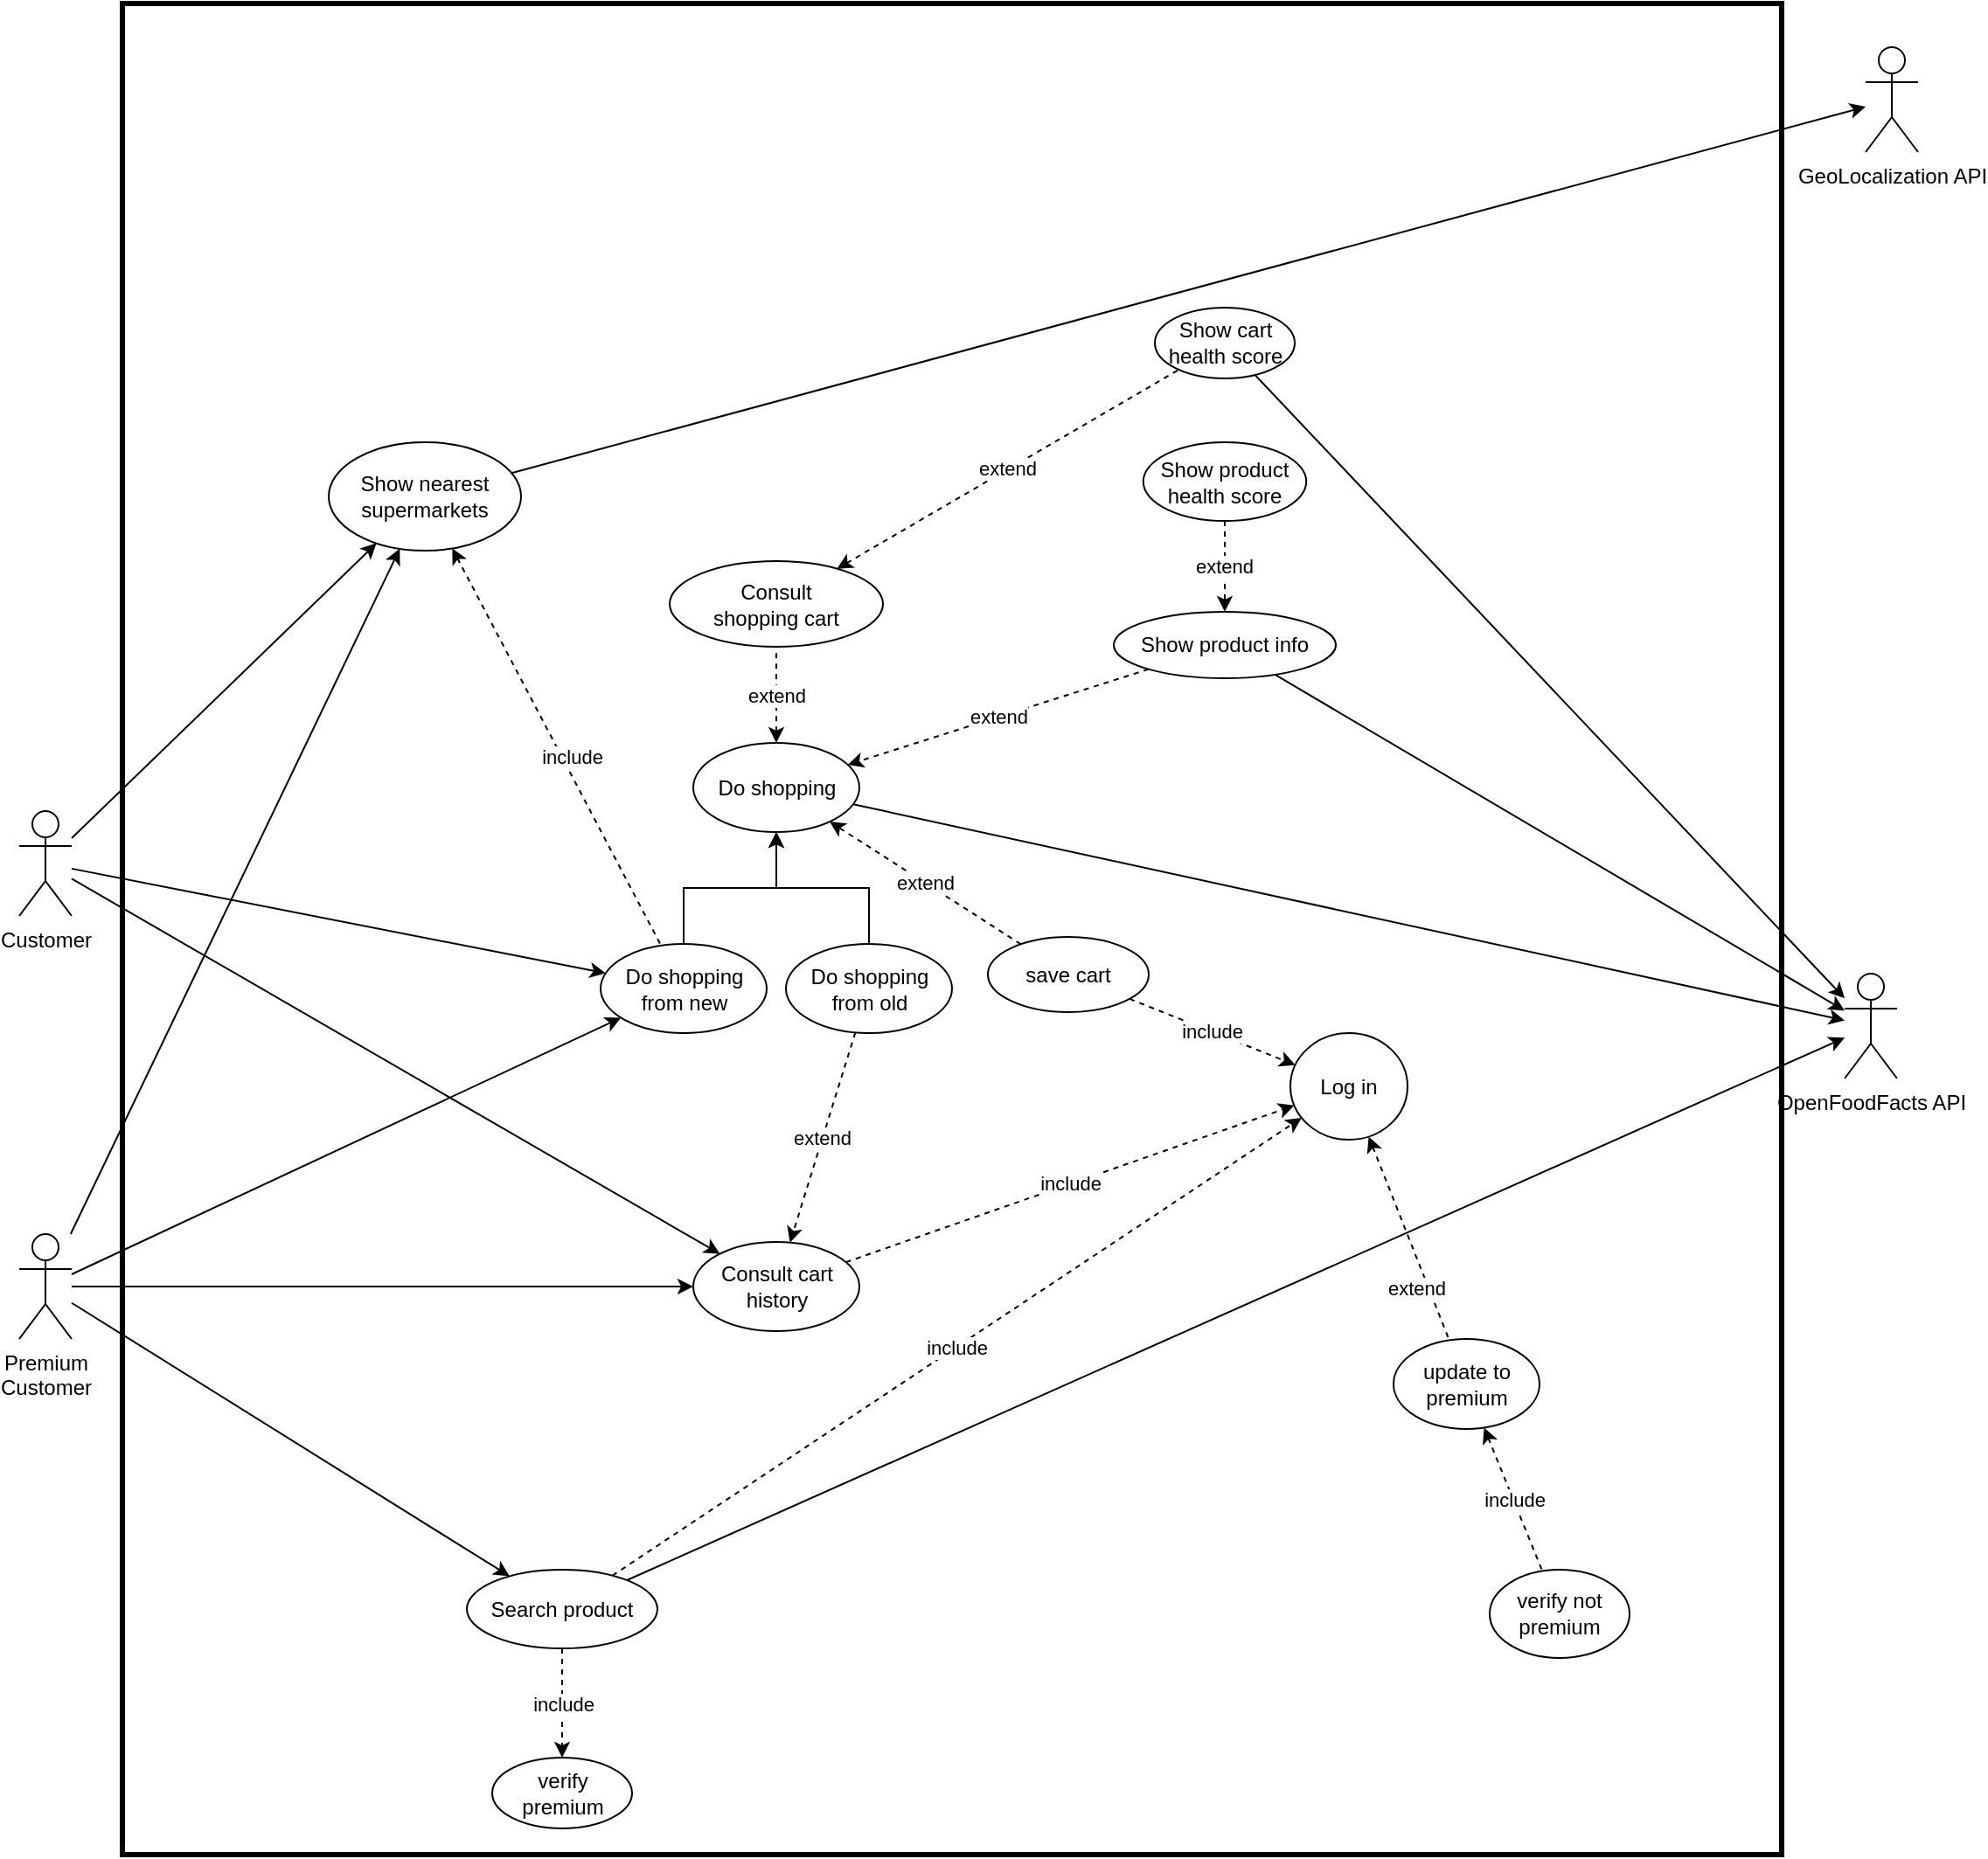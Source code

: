 <mxfile version="20.8.10" type="device"><diagram id="9BNVDpRaLbvwUCKZo-LV" name="Page-1"><mxGraphModel dx="2074" dy="1974" grid="0" gridSize="10" guides="1" tooltips="1" connect="1" arrows="1" fold="1" page="1" pageScale="1" pageWidth="1100" pageHeight="850" math="0" shadow="0"><root><mxCell id="0"/><mxCell id="1" parent="0"/><mxCell id="qYLTg_p8mvOSzE9UFlX0-16" style="edgeStyle=none;rounded=0;orthogonalLoop=1;jettySize=auto;html=1;startArrow=none;startFill=0;endArrow=classic;endFill=1;" parent="1" source="qYLTg_p8mvOSzE9UFlX0-1" target="qYLTg_p8mvOSzE9UFlX0-30" edge="1"><mxGeometry relative="1" as="geometry"/></mxCell><mxCell id="qYLTg_p8mvOSzE9UFlX0-22" style="edgeStyle=none;rounded=0;orthogonalLoop=1;jettySize=auto;html=1;startArrow=none;startFill=0;endArrow=classic;endFill=1;" parent="1" source="qYLTg_p8mvOSzE9UFlX0-1" target="qYLTg_p8mvOSzE9UFlX0-20" edge="1"><mxGeometry relative="1" as="geometry"/></mxCell><mxCell id="qYLTg_p8mvOSzE9UFlX0-32" style="edgeStyle=none;rounded=0;orthogonalLoop=1;jettySize=auto;html=1;startArrow=none;startFill=0;endArrow=classic;endFill=1;" parent="1" source="qYLTg_p8mvOSzE9UFlX0-1" target="qYLTg_p8mvOSzE9UFlX0-35" edge="1"><mxGeometry relative="1" as="geometry"/></mxCell><mxCell id="qYLTg_p8mvOSzE9UFlX0-1" value="Customer" style="shape=umlActor;verticalLabelPosition=bottom;verticalAlign=top;html=1;outlineConnect=0;" parent="1" vertex="1"><mxGeometry x="62" y="229" width="30" height="60" as="geometry"/></mxCell><mxCell id="qYLTg_p8mvOSzE9UFlX0-21" style="edgeStyle=none;rounded=0;orthogonalLoop=1;jettySize=auto;html=1;startArrow=none;startFill=0;endArrow=classic;endFill=1;" parent="1" source="qYLTg_p8mvOSzE9UFlX0-3" target="qYLTg_p8mvOSzE9UFlX0-20" edge="1"><mxGeometry relative="1" as="geometry"/></mxCell><mxCell id="qYLTg_p8mvOSzE9UFlX0-33" style="edgeStyle=none;rounded=0;orthogonalLoop=1;jettySize=auto;html=1;startArrow=none;startFill=0;endArrow=classic;endFill=1;" parent="1" source="qYLTg_p8mvOSzE9UFlX0-3" target="qYLTg_p8mvOSzE9UFlX0-35" edge="1"><mxGeometry relative="1" as="geometry"/></mxCell><mxCell id="qYLTg_p8mvOSzE9UFlX0-34" style="edgeStyle=none;rounded=0;orthogonalLoop=1;jettySize=auto;html=1;startArrow=none;startFill=0;endArrow=classic;endFill=1;" parent="1" source="qYLTg_p8mvOSzE9UFlX0-3" target="qYLTg_p8mvOSzE9UFlX0-30" edge="1"><mxGeometry relative="1" as="geometry"/></mxCell><mxCell id="qYLTg_p8mvOSzE9UFlX0-60" style="edgeStyle=none;rounded=0;orthogonalLoop=1;jettySize=auto;html=1;startArrow=none;startFill=0;endArrow=classic;endFill=1;" parent="1" source="qYLTg_p8mvOSzE9UFlX0-3" target="qYLTg_p8mvOSzE9UFlX0-59" edge="1"><mxGeometry relative="1" as="geometry"/></mxCell><mxCell id="qYLTg_p8mvOSzE9UFlX0-3" value="&lt;div&gt;Premium&lt;/div&gt;&lt;div&gt;Customer&lt;/div&gt;" style="shape=umlActor;verticalLabelPosition=bottom;verticalAlign=top;html=1;outlineConnect=0;" parent="1" vertex="1"><mxGeometry x="62" y="471" width="30" height="60" as="geometry"/></mxCell><mxCell id="qYLTg_p8mvOSzE9UFlX0-40" value="" style="edgeStyle=none;rounded=0;orthogonalLoop=1;jettySize=auto;html=1;startArrow=classic;startFill=1;endArrow=none;endFill=0;" parent="1" source="qYLTg_p8mvOSzE9UFlX0-5" target="qYLTg_p8mvOSzE9UFlX0-15" edge="1"><mxGeometry relative="1" as="geometry"/></mxCell><mxCell id="qYLTg_p8mvOSzE9UFlX0-5" value="OpenFoodFacts API" style="shape=umlActor;verticalLabelPosition=bottom;verticalAlign=top;html=1;outlineConnect=0;" parent="1" vertex="1"><mxGeometry x="1106" y="322" width="30" height="60" as="geometry"/></mxCell><mxCell id="qYLTg_p8mvOSzE9UFlX0-6" value="GeoLocalization API" style="shape=umlActor;verticalLabelPosition=bottom;verticalAlign=top;html=1;outlineConnect=0;" parent="1" vertex="1"><mxGeometry x="1118" y="-208" width="30" height="60" as="geometry"/></mxCell><mxCell id="qYLTg_p8mvOSzE9UFlX0-57" value="extend" style="edgeStyle=none;rounded=0;orthogonalLoop=1;jettySize=auto;html=1;dashed=1;startArrow=classic;startFill=1;endArrow=none;endFill=0;" parent="1" source="qYLTg_p8mvOSzE9UFlX0-7" target="qYLTg_p8mvOSzE9UFlX0-56" edge="1"><mxGeometry relative="1" as="geometry"/></mxCell><mxCell id="qYLTg_p8mvOSzE9UFlX0-7" value="&lt;div&gt;Consult &lt;br&gt;&lt;/div&gt;&lt;div&gt;shopping cart&lt;/div&gt;" style="ellipse;whiteSpace=wrap;html=1;" parent="1" vertex="1"><mxGeometry x="434" y="86" width="122" height="49" as="geometry"/></mxCell><mxCell id="zh8BzjusfWyUjgj4Nt1s-3" value="extend" style="edgeStyle=none;rounded=0;orthogonalLoop=1;jettySize=auto;html=1;dashed=1;startArrow=classic;startFill=1;endArrow=none;endFill=0;" parent="1" source="qYLTg_p8mvOSzE9UFlX0-8" target="zh8BzjusfWyUjgj4Nt1s-2" edge="1"><mxGeometry x="0.448" y="-7" relative="1" as="geometry"><mxPoint as="offset"/></mxGeometry></mxCell><mxCell id="qYLTg_p8mvOSzE9UFlX0-8" value="Log in" style="ellipse;whiteSpace=wrap;html=1;" parent="1" vertex="1"><mxGeometry x="789" y="356" width="67" height="61" as="geometry"/></mxCell><mxCell id="qYLTg_p8mvOSzE9UFlX0-18" value="extend" style="edgeStyle=none;rounded=0;orthogonalLoop=1;jettySize=auto;html=1;startArrow=classic;startFill=1;endArrow=none;endFill=0;dashed=1;" parent="1" source="qYLTg_p8mvOSzE9UFlX0-15" target="qYLTg_p8mvOSzE9UFlX0-7" edge="1"><mxGeometry relative="1" as="geometry"/></mxCell><mxCell id="qYLTg_p8mvOSzE9UFlX0-24" value="extend" style="edgeStyle=none;rounded=0;orthogonalLoop=1;jettySize=auto;html=1;startArrow=none;startFill=0;endArrow=classic;endFill=1;dashed=1;" parent="1" source="qYLTg_p8mvOSzE9UFlX0-36" target="qYLTg_p8mvOSzE9UFlX0-20" edge="1"><mxGeometry relative="1" as="geometry"/></mxCell><mxCell id="qYLTg_p8mvOSzE9UFlX0-15" value="Do shopping" style="ellipse;whiteSpace=wrap;html=1;" parent="1" vertex="1"><mxGeometry x="447.5" y="190" width="95" height="51" as="geometry"/></mxCell><mxCell id="qYLTg_p8mvOSzE9UFlX0-29" value="include" style="edgeStyle=none;rounded=0;orthogonalLoop=1;jettySize=auto;html=1;dashed=1;startArrow=none;startFill=0;endArrow=classic;endFill=1;" parent="1" source="qYLTg_p8mvOSzE9UFlX0-20" target="qYLTg_p8mvOSzE9UFlX0-8" edge="1"><mxGeometry relative="1" as="geometry"/></mxCell><mxCell id="qYLTg_p8mvOSzE9UFlX0-20" value="Consult cart history " style="ellipse;whiteSpace=wrap;html=1;" parent="1" vertex="1"><mxGeometry x="447.5" y="475.5" width="95" height="51" as="geometry"/></mxCell><mxCell id="qYLTg_p8mvOSzE9UFlX0-27" value="extend" style="edgeStyle=none;rounded=0;orthogonalLoop=1;jettySize=auto;html=1;dashed=1;startArrow=none;startFill=0;endArrow=classic;endFill=1;" parent="1" source="qYLTg_p8mvOSzE9UFlX0-25" target="qYLTg_p8mvOSzE9UFlX0-15" edge="1"><mxGeometry relative="1" as="geometry"/></mxCell><mxCell id="qYLTg_p8mvOSzE9UFlX0-28" value="include" style="edgeStyle=none;rounded=0;orthogonalLoop=1;jettySize=auto;html=1;dashed=1;startArrow=none;startFill=0;endArrow=classic;endFill=1;" parent="1" source="qYLTg_p8mvOSzE9UFlX0-25" target="qYLTg_p8mvOSzE9UFlX0-8" edge="1"><mxGeometry relative="1" as="geometry"/></mxCell><mxCell id="qYLTg_p8mvOSzE9UFlX0-25" value="save cart" style="ellipse;whiteSpace=wrap;html=1;" parent="1" vertex="1"><mxGeometry x="616" y="301" width="92" height="43" as="geometry"/></mxCell><mxCell id="qYLTg_p8mvOSzE9UFlX0-31" value="include" style="edgeStyle=none;rounded=0;orthogonalLoop=1;jettySize=auto;html=1;dashed=1;startArrow=classic;startFill=1;endArrow=none;endFill=0;" parent="1" source="qYLTg_p8mvOSzE9UFlX0-30" target="qYLTg_p8mvOSzE9UFlX0-35" edge="1"><mxGeometry x="0.066" y="5" relative="1" as="geometry"><mxPoint as="offset"/></mxGeometry></mxCell><mxCell id="qYLTg_p8mvOSzE9UFlX0-39" style="rounded=0;orthogonalLoop=1;jettySize=auto;html=1;startArrow=none;startFill=0;endArrow=classic;endFill=1;" parent="1" source="qYLTg_p8mvOSzE9UFlX0-30" target="qYLTg_p8mvOSzE9UFlX0-6" edge="1"><mxGeometry relative="1" as="geometry"/></mxCell><mxCell id="qYLTg_p8mvOSzE9UFlX0-30" value="Show nearest supermarkets" style="ellipse;whiteSpace=wrap;html=1;" parent="1" vertex="1"><mxGeometry x="239" y="18" width="110" height="62" as="geometry"/></mxCell><mxCell id="qYLTg_p8mvOSzE9UFlX0-37" style="edgeStyle=orthogonalEdgeStyle;rounded=0;orthogonalLoop=1;jettySize=auto;html=1;startArrow=none;startFill=0;endArrow=classic;endFill=1;" parent="1" source="qYLTg_p8mvOSzE9UFlX0-35" target="qYLTg_p8mvOSzE9UFlX0-15" edge="1"><mxGeometry relative="1" as="geometry"/></mxCell><mxCell id="qYLTg_p8mvOSzE9UFlX0-35" value="Do shopping from new" style="ellipse;whiteSpace=wrap;html=1;" parent="1" vertex="1"><mxGeometry x="394.5" y="305" width="95" height="51" as="geometry"/></mxCell><mxCell id="qYLTg_p8mvOSzE9UFlX0-38" style="edgeStyle=orthogonalEdgeStyle;rounded=0;orthogonalLoop=1;jettySize=auto;html=1;startArrow=none;startFill=0;endArrow=classic;endFill=1;" parent="1" source="qYLTg_p8mvOSzE9UFlX0-36" target="qYLTg_p8mvOSzE9UFlX0-15" edge="1"><mxGeometry relative="1" as="geometry"/></mxCell><mxCell id="qYLTg_p8mvOSzE9UFlX0-36" value="Do shopping from old" style="ellipse;whiteSpace=wrap;html=1;" parent="1" vertex="1"><mxGeometry x="500.5" y="305" width="95" height="51" as="geometry"/></mxCell><mxCell id="qYLTg_p8mvOSzE9UFlX0-42" value="extend" style="edgeStyle=none;rounded=0;orthogonalLoop=1;jettySize=auto;html=1;startArrow=none;startFill=0;endArrow=classic;endFill=1;dashed=1;" parent="1" source="qYLTg_p8mvOSzE9UFlX0-41" target="qYLTg_p8mvOSzE9UFlX0-15" edge="1"><mxGeometry relative="1" as="geometry"/></mxCell><mxCell id="qYLTg_p8mvOSzE9UFlX0-43" style="edgeStyle=none;rounded=0;orthogonalLoop=1;jettySize=auto;html=1;startArrow=none;startFill=0;endArrow=classic;endFill=1;" parent="1" source="qYLTg_p8mvOSzE9UFlX0-41" target="qYLTg_p8mvOSzE9UFlX0-5" edge="1"><mxGeometry relative="1" as="geometry"/></mxCell><mxCell id="qYLTg_p8mvOSzE9UFlX0-41" value="Show product info" style="ellipse;whiteSpace=wrap;html=1;" parent="1" vertex="1"><mxGeometry x="688" y="115" width="127" height="38" as="geometry"/></mxCell><mxCell id="qYLTg_p8mvOSzE9UFlX0-55" value="extend" style="edgeStyle=none;rounded=0;orthogonalLoop=1;jettySize=auto;html=1;dashed=1;startArrow=none;startFill=0;endArrow=classic;endFill=1;" parent="1" source="qYLTg_p8mvOSzE9UFlX0-54" target="qYLTg_p8mvOSzE9UFlX0-41" edge="1"><mxGeometry relative="1" as="geometry"/></mxCell><mxCell id="qYLTg_p8mvOSzE9UFlX0-54" value="Show product health score" style="ellipse;whiteSpace=wrap;html=1;" parent="1" vertex="1"><mxGeometry x="704.87" y="18" width="93.25" height="45" as="geometry"/></mxCell><mxCell id="qYLTg_p8mvOSzE9UFlX0-58" style="edgeStyle=none;rounded=0;orthogonalLoop=1;jettySize=auto;html=1;startArrow=none;startFill=0;endArrow=classic;endFill=1;" parent="1" source="qYLTg_p8mvOSzE9UFlX0-56" target="qYLTg_p8mvOSzE9UFlX0-5" edge="1"><mxGeometry relative="1" as="geometry"/></mxCell><mxCell id="qYLTg_p8mvOSzE9UFlX0-56" value="Show cart health score" style="ellipse;whiteSpace=wrap;html=1;" parent="1" vertex="1"><mxGeometry x="711.5" y="-59" width="80" height="40.5" as="geometry"/></mxCell><mxCell id="qYLTg_p8mvOSzE9UFlX0-61" value="include" style="edgeStyle=none;rounded=0;orthogonalLoop=1;jettySize=auto;html=1;startArrow=none;startFill=0;endArrow=classic;endFill=1;dashed=1;" parent="1" source="qYLTg_p8mvOSzE9UFlX0-59" target="qYLTg_p8mvOSzE9UFlX0-8" edge="1"><mxGeometry relative="1" as="geometry"/></mxCell><mxCell id="qYLTg_p8mvOSzE9UFlX0-62" style="edgeStyle=none;rounded=0;orthogonalLoop=1;jettySize=auto;html=1;startArrow=none;startFill=0;endArrow=classic;endFill=1;" parent="1" source="qYLTg_p8mvOSzE9UFlX0-59" target="qYLTg_p8mvOSzE9UFlX0-5" edge="1"><mxGeometry relative="1" as="geometry"/></mxCell><mxCell id="qYLTg_p8mvOSzE9UFlX0-64" value="include" style="edgeStyle=none;rounded=0;orthogonalLoop=1;jettySize=auto;html=1;startArrow=none;startFill=0;endArrow=classic;endFill=1;dashed=1;" parent="1" source="qYLTg_p8mvOSzE9UFlX0-59" target="qYLTg_p8mvOSzE9UFlX0-63" edge="1"><mxGeometry relative="1" as="geometry"/></mxCell><mxCell id="qYLTg_p8mvOSzE9UFlX0-59" value="Search product" style="ellipse;whiteSpace=wrap;html=1;" parent="1" vertex="1"><mxGeometry x="318" y="663" width="109" height="45" as="geometry"/></mxCell><mxCell id="qYLTg_p8mvOSzE9UFlX0-63" value="verify premium" style="ellipse;whiteSpace=wrap;html=1;" parent="1" vertex="1"><mxGeometry x="332.5" y="770.5" width="80" height="40.5" as="geometry"/></mxCell><mxCell id="qYLTg_p8mvOSzE9UFlX0-65" value="" style="rounded=0;whiteSpace=wrap;html=1;fillColor=none;strokeWidth=3;connectable=1;container=0;dropTarget=0;collapsible=1;" parent="1" vertex="1"><mxGeometry x="121" y="-233" width="949" height="1059" as="geometry"><mxRectangle x="121" y="-233" width="50" height="44" as="alternateBounds"/></mxGeometry></mxCell><mxCell id="fGSQu51uFYdD_J0hARDY-2" value="include" style="edgeStyle=none;rounded=0;orthogonalLoop=1;jettySize=auto;html=1;dashed=1;startArrow=classic;startFill=1;endArrow=none;endFill=0;" parent="1" source="zh8BzjusfWyUjgj4Nt1s-2" target="fGSQu51uFYdD_J0hARDY-1" edge="1"><mxGeometry relative="1" as="geometry"/></mxCell><mxCell id="zh8BzjusfWyUjgj4Nt1s-2" value="&lt;div&gt;update to&lt;/div&gt;&lt;div&gt;premium&lt;br&gt;&lt;/div&gt;" style="ellipse;whiteSpace=wrap;html=1;" parent="1" vertex="1"><mxGeometry x="848" y="531" width="83.5" height="51.5" as="geometry"/></mxCell><mxCell id="fGSQu51uFYdD_J0hARDY-1" value="verify not premium" style="ellipse;whiteSpace=wrap;html=1;" parent="1" vertex="1"><mxGeometry x="903" y="663" width="80" height="50.5" as="geometry"/></mxCell></root></mxGraphModel></diagram></mxfile>